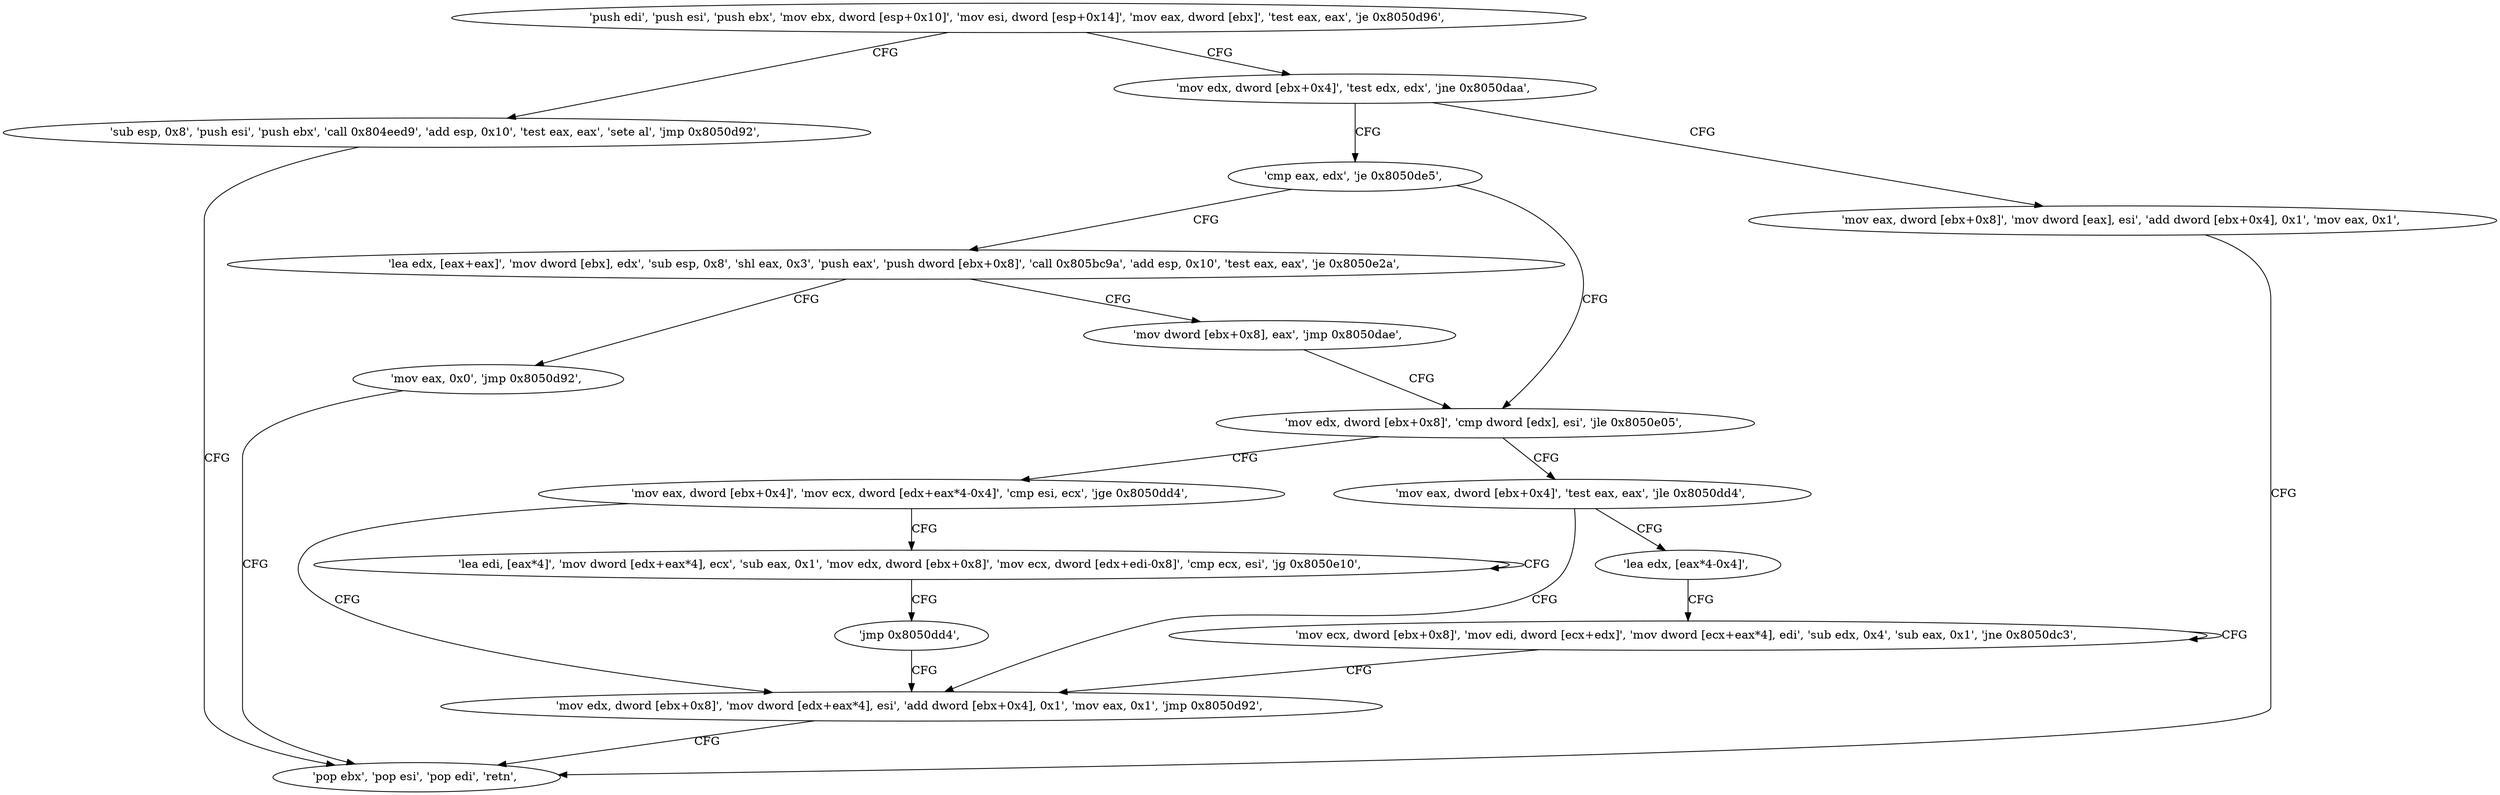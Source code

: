 digraph "func" {
"134548844" [label = "'push edi', 'push esi', 'push ebx', 'mov ebx, dword [esp+0x10]', 'mov esi, dword [esp+0x14]', 'mov eax, dword [ebx]', 'test eax, eax', 'je 0x8050d96', " ]
"134548886" [label = "'sub esp, 0x8', 'push esi', 'push ebx', 'call 0x804eed9', 'add esp, 0x10', 'test eax, eax', 'sete al', 'jmp 0x8050d92', " ]
"134548861" [label = "'mov edx, dword [ebx+0x4]', 'test edx, edx', 'jne 0x8050daa', " ]
"134548882" [label = "'pop ebx', 'pop esi', 'pop edi', 'retn', " ]
"134548906" [label = "'cmp eax, edx', 'je 0x8050de5', " ]
"134548868" [label = "'mov eax, dword [ebx+0x8]', 'mov dword [eax], esi', 'add dword [ebx+0x4], 0x1', 'mov eax, 0x1', " ]
"134548965" [label = "'lea edx, [eax+eax]', 'mov dword [ebx], edx', 'sub esp, 0x8', 'shl eax, 0x3', 'push eax', 'push dword [ebx+0x8]', 'call 0x805bc9a', 'add esp, 0x10', 'test eax, eax', 'je 0x8050e2a', " ]
"134548910" [label = "'mov edx, dword [ebx+0x8]', 'cmp dword [edx], esi', 'jle 0x8050e05', " ]
"134549034" [label = "'mov eax, 0x0', 'jmp 0x8050d92', " ]
"134548992" [label = "'mov dword [ebx+0x8], eax', 'jmp 0x8050dae', " ]
"134548997" [label = "'mov eax, dword [ebx+0x4]', 'mov ecx, dword [edx+eax*4-0x4]', 'cmp esi, ecx', 'jge 0x8050dd4', " ]
"134548917" [label = "'mov eax, dword [ebx+0x4]', 'test eax, eax', 'jle 0x8050dd4', " ]
"134548948" [label = "'mov edx, dword [ebx+0x8]', 'mov dword [edx+eax*4], esi', 'add dword [ebx+0x4], 0x1', 'mov eax, 0x1', 'jmp 0x8050d92', " ]
"134549008" [label = "'lea edi, [eax*4]', 'mov dword [edx+eax*4], ecx', 'sub eax, 0x1', 'mov edx, dword [ebx+0x8]', 'mov ecx, dword [edx+edi-0x8]', 'cmp ecx, esi', 'jg 0x8050e10', " ]
"134548924" [label = "'lea edx, [eax*4-0x4]', " ]
"134549032" [label = "'jmp 0x8050dd4', " ]
"134548931" [label = "'mov ecx, dword [ebx+0x8]', 'mov edi, dword [ecx+edx]', 'mov dword [ecx+eax*4], edi', 'sub edx, 0x4', 'sub eax, 0x1', 'jne 0x8050dc3', " ]
"134548844" -> "134548886" [ label = "CFG" ]
"134548844" -> "134548861" [ label = "CFG" ]
"134548886" -> "134548882" [ label = "CFG" ]
"134548861" -> "134548906" [ label = "CFG" ]
"134548861" -> "134548868" [ label = "CFG" ]
"134548906" -> "134548965" [ label = "CFG" ]
"134548906" -> "134548910" [ label = "CFG" ]
"134548868" -> "134548882" [ label = "CFG" ]
"134548965" -> "134549034" [ label = "CFG" ]
"134548965" -> "134548992" [ label = "CFG" ]
"134548910" -> "134548997" [ label = "CFG" ]
"134548910" -> "134548917" [ label = "CFG" ]
"134549034" -> "134548882" [ label = "CFG" ]
"134548992" -> "134548910" [ label = "CFG" ]
"134548997" -> "134548948" [ label = "CFG" ]
"134548997" -> "134549008" [ label = "CFG" ]
"134548917" -> "134548948" [ label = "CFG" ]
"134548917" -> "134548924" [ label = "CFG" ]
"134548948" -> "134548882" [ label = "CFG" ]
"134549008" -> "134549008" [ label = "CFG" ]
"134549008" -> "134549032" [ label = "CFG" ]
"134548924" -> "134548931" [ label = "CFG" ]
"134549032" -> "134548948" [ label = "CFG" ]
"134548931" -> "134548931" [ label = "CFG" ]
"134548931" -> "134548948" [ label = "CFG" ]
}
